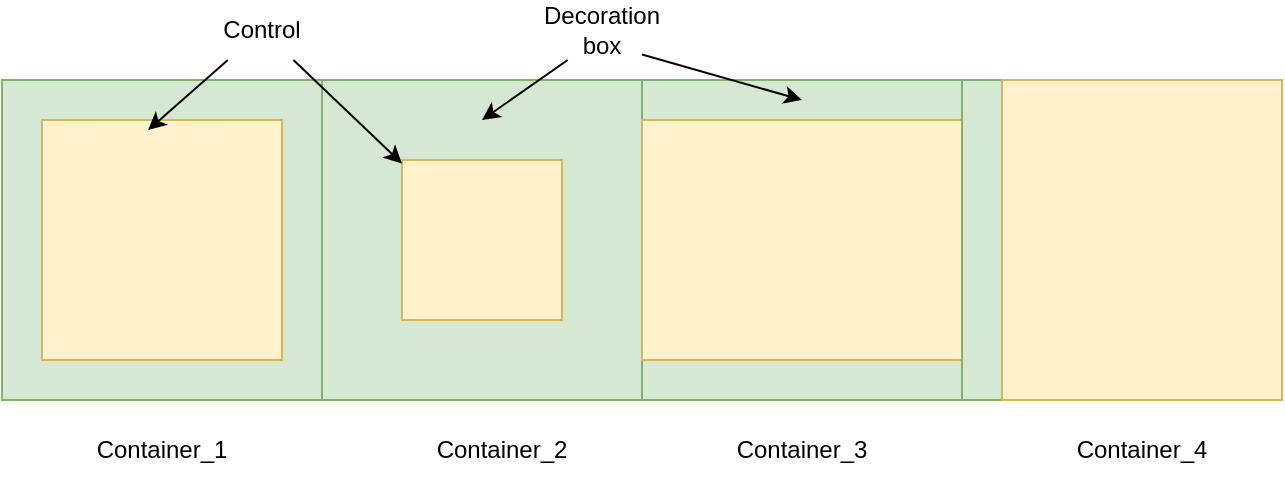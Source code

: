 <mxfile version="18.0.0" type="device"><diagram id="0XhTkyNfIV-0QZm6gzF5" name="Page-1"><mxGraphModel dx="870" dy="626" grid="1" gridSize="10" guides="1" tooltips="1" connect="1" arrows="1" fold="1" page="1" pageScale="1" pageWidth="850" pageHeight="1100" math="0" shadow="0"><root><mxCell id="0"/><mxCell id="1" parent="0"/><mxCell id="oJyepNunE8-ygV9AsLLC-1" value="" style="whiteSpace=wrap;html=1;aspect=fixed;fillColor=#d5e8d4;strokeColor=#82b366;" vertex="1" parent="1"><mxGeometry x="40" y="40" width="160" height="160" as="geometry"/></mxCell><mxCell id="oJyepNunE8-ygV9AsLLC-2" value="" style="whiteSpace=wrap;html=1;aspect=fixed;fillColor=#fff2cc;strokeColor=#d6b656;" vertex="1" parent="1"><mxGeometry x="60" y="60" width="120" height="120" as="geometry"/></mxCell><mxCell id="oJyepNunE8-ygV9AsLLC-3" value="Container_1" style="text;html=1;strokeColor=none;fillColor=none;align=center;verticalAlign=middle;whiteSpace=wrap;rounded=0;" vertex="1" parent="1"><mxGeometry x="90" y="210" width="60" height="30" as="geometry"/></mxCell><mxCell id="oJyepNunE8-ygV9AsLLC-4" value="" style="whiteSpace=wrap;html=1;aspect=fixed;fillColor=#d5e8d4;strokeColor=#82b366;" vertex="1" parent="1"><mxGeometry x="200" y="40" width="160" height="160" as="geometry"/></mxCell><mxCell id="oJyepNunE8-ygV9AsLLC-5" value="" style="whiteSpace=wrap;html=1;aspect=fixed;fillColor=#fff2cc;strokeColor=#d6b656;" vertex="1" parent="1"><mxGeometry x="240" y="80" width="80" height="80" as="geometry"/></mxCell><mxCell id="oJyepNunE8-ygV9AsLLC-6" value="Container_2" style="text;html=1;strokeColor=none;fillColor=none;align=center;verticalAlign=middle;whiteSpace=wrap;rounded=0;" vertex="1" parent="1"><mxGeometry x="260" y="210" width="60" height="30" as="geometry"/></mxCell><mxCell id="oJyepNunE8-ygV9AsLLC-7" value="" style="whiteSpace=wrap;html=1;aspect=fixed;fillColor=#d5e8d4;strokeColor=#82b366;" vertex="1" parent="1"><mxGeometry x="360" y="40" width="160" height="160" as="geometry"/></mxCell><mxCell id="oJyepNunE8-ygV9AsLLC-8" value="" style="rounded=0;whiteSpace=wrap;html=1;fillColor=#fff2cc;strokeColor=#d6b656;" vertex="1" parent="1"><mxGeometry x="360" y="60" width="160" height="120" as="geometry"/></mxCell><mxCell id="oJyepNunE8-ygV9AsLLC-9" value="Container_3" style="text;html=1;strokeColor=none;fillColor=none;align=center;verticalAlign=middle;whiteSpace=wrap;rounded=0;" vertex="1" parent="1"><mxGeometry x="410" y="210" width="60" height="30" as="geometry"/></mxCell><mxCell id="oJyepNunE8-ygV9AsLLC-10" value="" style="whiteSpace=wrap;html=1;aspect=fixed;fillColor=#d5e8d4;strokeColor=#82b366;" vertex="1" parent="1"><mxGeometry x="520" y="40" width="160" height="160" as="geometry"/></mxCell><mxCell id="oJyepNunE8-ygV9AsLLC-11" value="" style="rounded=0;whiteSpace=wrap;html=1;fillColor=#fff2cc;strokeColor=#d6b656;" vertex="1" parent="1"><mxGeometry x="540" y="40" width="140" height="160" as="geometry"/></mxCell><mxCell id="oJyepNunE8-ygV9AsLLC-12" value="Container_4" style="text;html=1;strokeColor=none;fillColor=none;align=center;verticalAlign=middle;whiteSpace=wrap;rounded=0;" vertex="1" parent="1"><mxGeometry x="580" y="210" width="60" height="30" as="geometry"/></mxCell><mxCell id="oJyepNunE8-ygV9AsLLC-13" value="" style="endArrow=classic;html=1;rounded=0;entryX=0.5;entryY=0.125;entryDx=0;entryDy=0;entryPerimeter=0;" edge="1" parent="1" target="oJyepNunE8-ygV9AsLLC-4"><mxGeometry width="50" height="50" relative="1" as="geometry"><mxPoint x="322.857" y="30" as="sourcePoint"/><mxPoint x="330" y="370" as="targetPoint"/></mxGeometry></mxCell><mxCell id="oJyepNunE8-ygV9AsLLC-14" value="" style="endArrow=classic;html=1;rounded=0;" edge="1" parent="1"><mxGeometry width="50" height="50" relative="1" as="geometry"><mxPoint x="360" y="27.273" as="sourcePoint"/><mxPoint x="440" y="50" as="targetPoint"/></mxGeometry></mxCell><mxCell id="oJyepNunE8-ygV9AsLLC-16" value="Decoration box" style="text;html=1;strokeColor=none;fillColor=none;align=center;verticalAlign=middle;whiteSpace=wrap;rounded=0;" vertex="1" parent="1"><mxGeometry x="310" width="60" height="30" as="geometry"/></mxCell><mxCell id="oJyepNunE8-ygV9AsLLC-17" value="Control" style="text;html=1;strokeColor=none;fillColor=none;align=center;verticalAlign=middle;whiteSpace=wrap;rounded=0;" vertex="1" parent="1"><mxGeometry x="140" width="60" height="30" as="geometry"/></mxCell><mxCell id="oJyepNunE8-ygV9AsLLC-18" value="" style="endArrow=classic;html=1;rounded=0;entryX=0.442;entryY=0.042;entryDx=0;entryDy=0;entryPerimeter=0;" edge="1" parent="1" source="oJyepNunE8-ygV9AsLLC-17" target="oJyepNunE8-ygV9AsLLC-2"><mxGeometry width="50" height="50" relative="1" as="geometry"><mxPoint x="100" y="400" as="sourcePoint"/><mxPoint x="150" y="350" as="targetPoint"/></mxGeometry></mxCell><mxCell id="oJyepNunE8-ygV9AsLLC-19" value="" style="endArrow=classic;html=1;rounded=0;" edge="1" parent="1" source="oJyepNunE8-ygV9AsLLC-17" target="oJyepNunE8-ygV9AsLLC-5"><mxGeometry width="50" height="50" relative="1" as="geometry"><mxPoint x="270" y="430" as="sourcePoint"/><mxPoint x="320" y="380" as="targetPoint"/></mxGeometry></mxCell></root></mxGraphModel></diagram></mxfile>